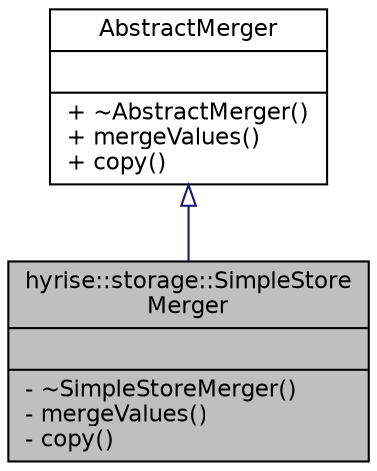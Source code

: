 digraph "hyrise::storage::SimpleStoreMerger"
{
  edge [fontname="Helvetica",fontsize="11",labelfontname="Helvetica",labelfontsize="11"];
  node [fontname="Helvetica",fontsize="11",shape=record];
  Node1 [label="{hyrise::storage::SimpleStore\lMerger\n||- ~SimpleStoreMerger()\l- mergeValues()\l- copy()\l}",height=0.2,width=0.4,color="black", fillcolor="grey75", style="filled" fontcolor="black"];
  Node2 -> Node1 [dir="back",color="midnightblue",fontsize="11",style="solid",arrowtail="onormal",fontname="Helvetica"];
  Node2 [label="{AbstractMerger\n||+ ~AbstractMerger()\l+ mergeValues()\l+ copy()\l}",height=0.2,width=0.4,color="black", fillcolor="white", style="filled",URL="$class_abstract_merger.html"];
}
